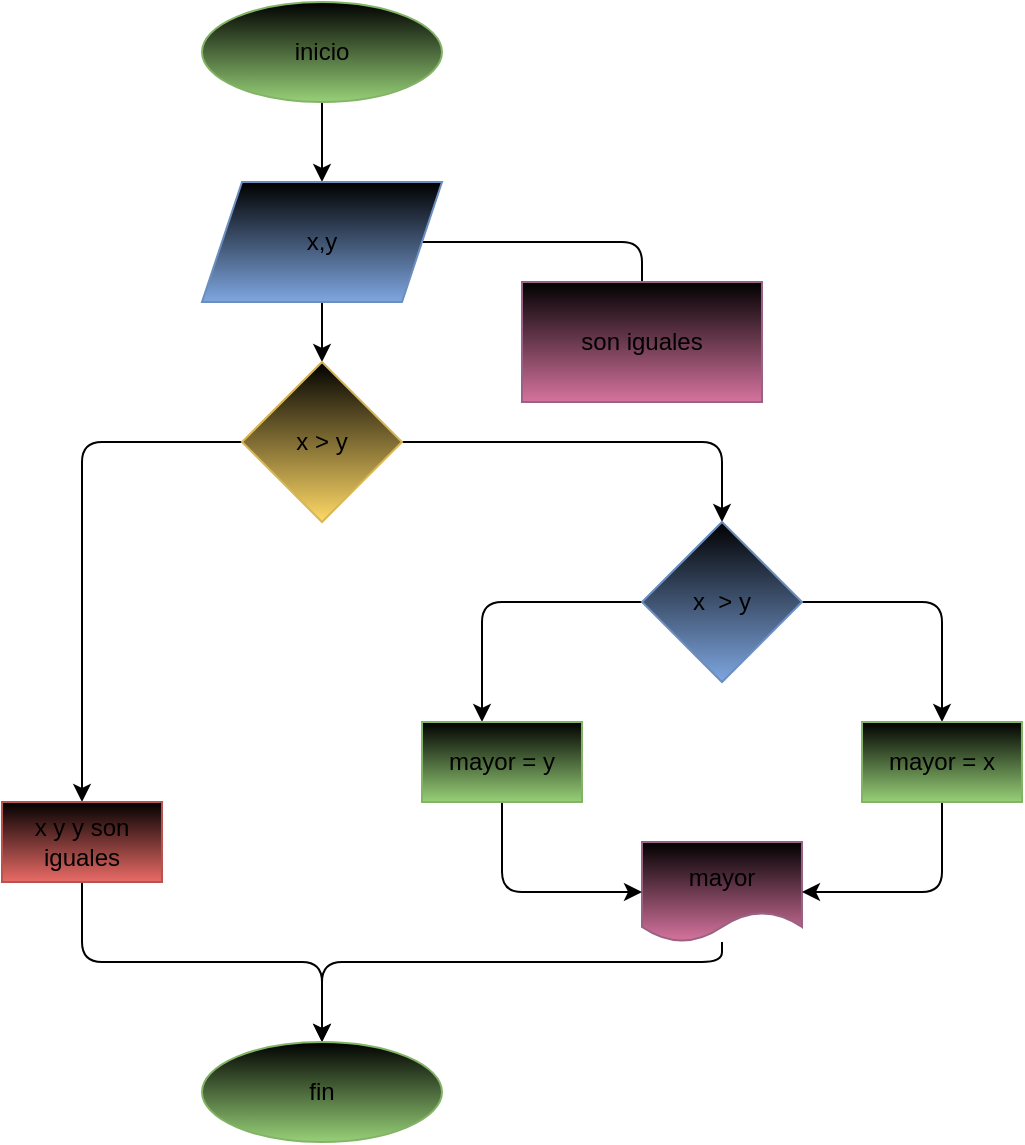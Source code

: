 <mxfile>
    <diagram id="lNw_cP4LEt081Gj_snd0" name="Página-1">
        <mxGraphModel dx="662" dy="411" grid="1" gridSize="10" guides="1" tooltips="1" connect="1" arrows="1" fold="1" page="1" pageScale="1" pageWidth="827" pageHeight="1169" math="0" shadow="0">
            <root>
                <mxCell id="0"/>
                <mxCell id="1" parent="0"/>
                <mxCell id="3" style="edgeStyle=none;html=1;" parent="1" source="2" edge="1">
                    <mxGeometry relative="1" as="geometry">
                        <mxPoint x="320" y="130" as="targetPoint"/>
                    </mxGeometry>
                </mxCell>
                <mxCell id="2" value="inicio" style="ellipse;whiteSpace=wrap;html=1;fillColor=#000000;gradientColor=#97d077;strokeColor=#82b366;" parent="1" vertex="1">
                    <mxGeometry x="260" y="40" width="120" height="50" as="geometry"/>
                </mxCell>
                <mxCell id="5" style="edgeStyle=none;html=1;" parent="1" source="4" edge="1">
                    <mxGeometry relative="1" as="geometry">
                        <mxPoint x="320" y="220" as="targetPoint"/>
                    </mxGeometry>
                </mxCell>
                <mxCell id="11" style="edgeStyle=none;html=1;" parent="1" source="4" edge="1">
                    <mxGeometry relative="1" as="geometry">
                        <mxPoint x="480" y="210" as="targetPoint"/>
                        <Array as="points">
                            <mxPoint x="480" y="160"/>
                        </Array>
                    </mxGeometry>
                </mxCell>
                <mxCell id="4" value="x,y" style="shape=parallelogram;perimeter=parallelogramPerimeter;whiteSpace=wrap;html=1;fixedSize=1;fillColor=#000000;gradientColor=#7ea6e0;strokeColor=#6c8ebf;" parent="1" vertex="1">
                    <mxGeometry x="260" y="130" width="120" height="60" as="geometry"/>
                </mxCell>
                <mxCell id="7" style="edgeStyle=none;html=1;" parent="1" source="6" edge="1" target="18">
                    <mxGeometry relative="1" as="geometry">
                        <mxPoint x="440" y="310" as="targetPoint"/>
                        <Array as="points">
                            <mxPoint x="440" y="260"/>
                            <mxPoint x="520" y="260"/>
                        </Array>
                    </mxGeometry>
                </mxCell>
                <mxCell id="XajPz9CYiRdqiBeXRI6i-11" style="edgeStyle=none;html=1;entryX=0.5;entryY=0;entryDx=0;entryDy=0;" parent="1" source="6" target="10" edge="1">
                    <mxGeometry relative="1" as="geometry">
                        <Array as="points">
                            <mxPoint x="200" y="260"/>
                        </Array>
                    </mxGeometry>
                </mxCell>
                <mxCell id="6" value="x &amp;gt; y" style="rhombus;whiteSpace=wrap;html=1;fillColor=#000000;gradientColor=#ffd966;strokeColor=#d6b656;" parent="1" vertex="1">
                    <mxGeometry x="280" y="220" width="80" height="80" as="geometry"/>
                </mxCell>
                <mxCell id="XajPz9CYiRdqiBeXRI6i-13" style="edgeStyle=none;html=1;" parent="1" edge="1">
                    <mxGeometry relative="1" as="geometry">
                        <mxPoint x="400" y="400" as="targetPoint"/>
                        <Array as="points">
                            <mxPoint x="400" y="340"/>
                            <mxPoint x="400" y="390"/>
                        </Array>
                        <mxPoint x="480" y="340" as="sourcePoint"/>
                    </mxGeometry>
                </mxCell>
                <mxCell id="27" style="edgeStyle=none;html=1;entryX=0.5;entryY=0;entryDx=0;entryDy=0;" edge="1" parent="1" source="10" target="XajPz9CYiRdqiBeXRI6i-15">
                    <mxGeometry relative="1" as="geometry">
                        <Array as="points">
                            <mxPoint x="200" y="520"/>
                            <mxPoint x="320" y="520"/>
                        </Array>
                    </mxGeometry>
                </mxCell>
                <mxCell id="10" value="x y y son iguales" style="whiteSpace=wrap;html=1;fillColor=#000000;gradientColor=#ea6b66;strokeColor=#b85450;" parent="1" vertex="1">
                    <mxGeometry x="160" y="440" width="80" height="40" as="geometry"/>
                </mxCell>
                <mxCell id="XajPz9CYiRdqiBeXRI6i-16" style="edgeStyle=none;html=1;entryX=0.5;entryY=0;entryDx=0;entryDy=0;" parent="1" source="XajPz9CYiRdqiBeXRI6i-14" target="XajPz9CYiRdqiBeXRI6i-15" edge="1">
                    <mxGeometry relative="1" as="geometry">
                        <Array as="points">
                            <mxPoint x="520" y="520"/>
                            <mxPoint x="320" y="520"/>
                        </Array>
                    </mxGeometry>
                </mxCell>
                <mxCell id="XajPz9CYiRdqiBeXRI6i-14" value="mayor" style="shape=document;whiteSpace=wrap;html=1;boundedLbl=1;fillColor=#000000;gradientColor=#d5739d;strokeColor=#996185;" parent="1" vertex="1">
                    <mxGeometry x="480" y="460" width="80" height="50" as="geometry"/>
                </mxCell>
                <mxCell id="XajPz9CYiRdqiBeXRI6i-15" value="fin" style="ellipse;whiteSpace=wrap;html=1;fillColor=#000000;gradientColor=#97d077;strokeColor=#82b366;" parent="1" vertex="1">
                    <mxGeometry x="260" y="560" width="120" height="50" as="geometry"/>
                </mxCell>
                <mxCell id="12" value="son iguales" style="whiteSpace=wrap;html=1;fillColor=#000000;gradientColor=#d5739d;strokeColor=#996185;" parent="1" vertex="1">
                    <mxGeometry x="420" y="180" width="120" height="60" as="geometry"/>
                </mxCell>
                <mxCell id="22" style="edgeStyle=none;html=1;entryX=0.5;entryY=0;entryDx=0;entryDy=0;" edge="1" parent="1" source="18" target="20">
                    <mxGeometry relative="1" as="geometry">
                        <Array as="points">
                            <mxPoint x="630" y="340"/>
                        </Array>
                    </mxGeometry>
                </mxCell>
                <mxCell id="18" value="x&amp;nbsp; &amp;gt; y" style="rhombus;whiteSpace=wrap;html=1;fillColor=#000000;gradientColor=#7ea6e0;strokeColor=#6c8ebf;" vertex="1" parent="1">
                    <mxGeometry x="480" y="300" width="80" height="80" as="geometry"/>
                </mxCell>
                <mxCell id="23" style="edgeStyle=none;html=1;entryX=0;entryY=0.5;entryDx=0;entryDy=0;" edge="1" parent="1" source="19" target="XajPz9CYiRdqiBeXRI6i-14">
                    <mxGeometry relative="1" as="geometry">
                        <Array as="points">
                            <mxPoint x="410" y="485"/>
                        </Array>
                    </mxGeometry>
                </mxCell>
                <mxCell id="19" value="mayor = y" style="whiteSpace=wrap;html=1;fillColor=#000000;gradientColor=#97d077;strokeColor=#82b366;" vertex="1" parent="1">
                    <mxGeometry x="370" y="400" width="80" height="40" as="geometry"/>
                </mxCell>
                <mxCell id="24" style="edgeStyle=none;html=1;entryX=1;entryY=0.5;entryDx=0;entryDy=0;" edge="1" parent="1" source="20" target="XajPz9CYiRdqiBeXRI6i-14">
                    <mxGeometry relative="1" as="geometry">
                        <Array as="points">
                            <mxPoint x="630" y="485"/>
                        </Array>
                    </mxGeometry>
                </mxCell>
                <mxCell id="20" value="mayor = x" style="whiteSpace=wrap;html=1;fillColor=#000000;gradientColor=#97d077;strokeColor=#82b366;" vertex="1" parent="1">
                    <mxGeometry x="590" y="400" width="80" height="40" as="geometry"/>
                </mxCell>
            </root>
        </mxGraphModel>
    </diagram>
    <diagram id="Xgt12NbCTrDHjk7BcQoY" name="Página-2">
        <mxGraphModel dx="662" dy="411" grid="1" gridSize="10" guides="1" tooltips="1" connect="1" arrows="1" fold="1" page="1" pageScale="1" pageWidth="827" pageHeight="1169" math="0" shadow="0">
            <root>
                <mxCell id="0"/>
                <mxCell id="1" parent="0"/>
            </root>
        </mxGraphModel>
    </diagram>
</mxfile>